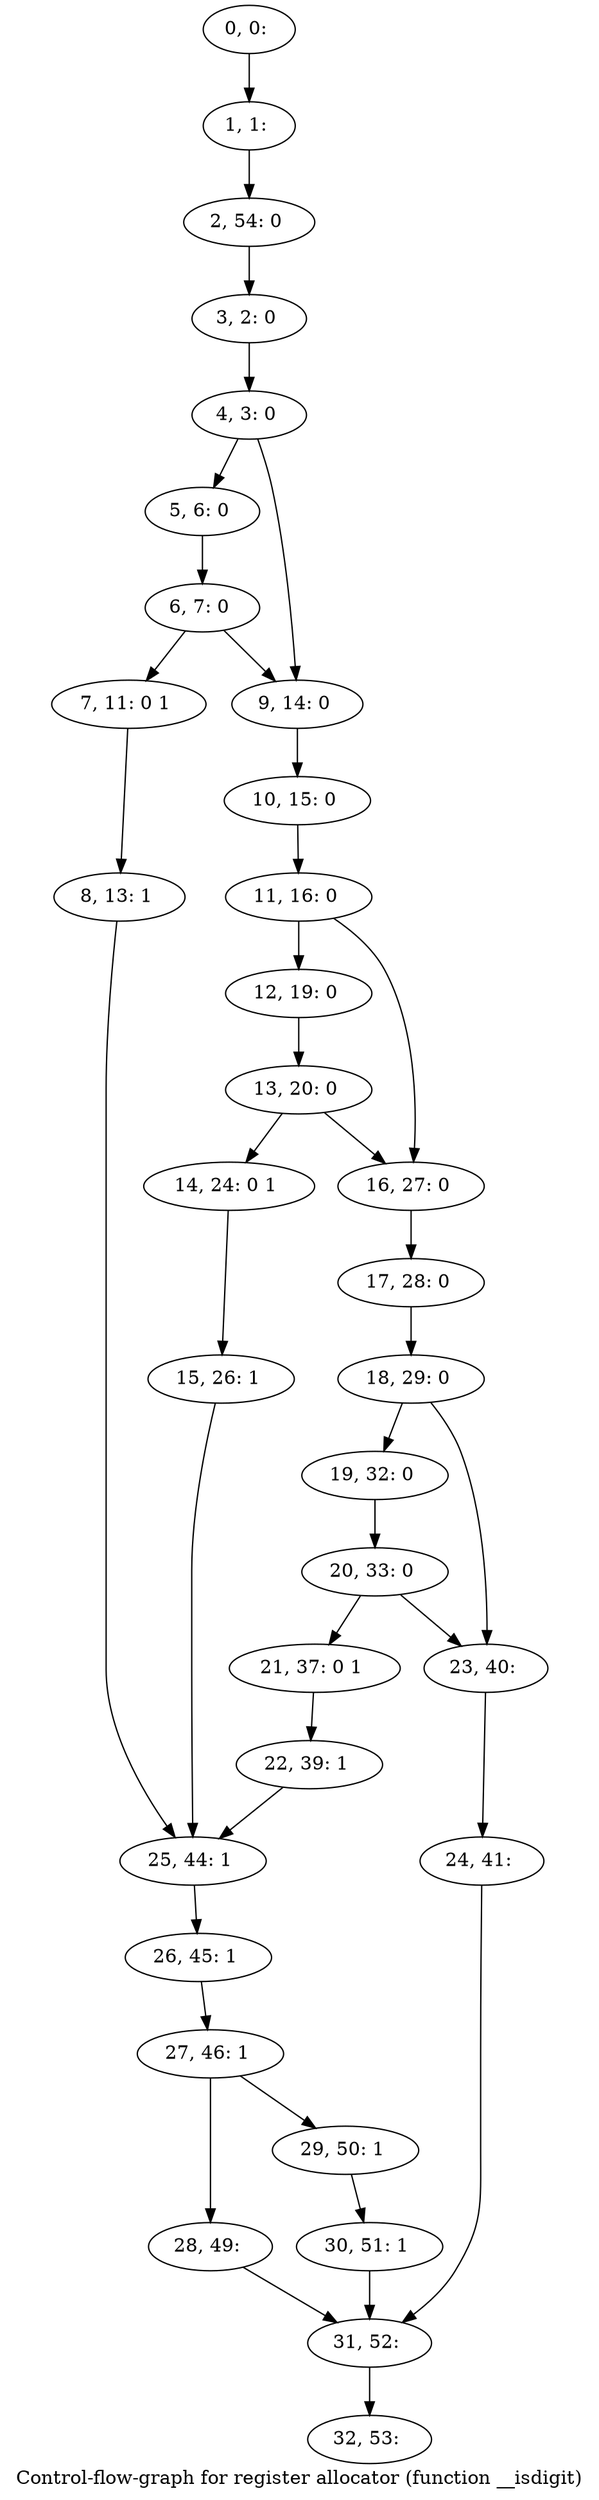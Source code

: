 digraph G {
graph [label="Control-flow-graph for register allocator (function __isdigit)"]
0[label="0, 0: "];
1[label="1, 1: "];
2[label="2, 54: 0 "];
3[label="3, 2: 0 "];
4[label="4, 3: 0 "];
5[label="5, 6: 0 "];
6[label="6, 7: 0 "];
7[label="7, 11: 0 1 "];
8[label="8, 13: 1 "];
9[label="9, 14: 0 "];
10[label="10, 15: 0 "];
11[label="11, 16: 0 "];
12[label="12, 19: 0 "];
13[label="13, 20: 0 "];
14[label="14, 24: 0 1 "];
15[label="15, 26: 1 "];
16[label="16, 27: 0 "];
17[label="17, 28: 0 "];
18[label="18, 29: 0 "];
19[label="19, 32: 0 "];
20[label="20, 33: 0 "];
21[label="21, 37: 0 1 "];
22[label="22, 39: 1 "];
23[label="23, 40: "];
24[label="24, 41: "];
25[label="25, 44: 1 "];
26[label="26, 45: 1 "];
27[label="27, 46: 1 "];
28[label="28, 49: "];
29[label="29, 50: 1 "];
30[label="30, 51: 1 "];
31[label="31, 52: "];
32[label="32, 53: "];
0->1 ;
1->2 ;
2->3 ;
3->4 ;
4->5 ;
4->9 ;
5->6 ;
6->7 ;
6->9 ;
7->8 ;
8->25 ;
9->10 ;
10->11 ;
11->12 ;
11->16 ;
12->13 ;
13->14 ;
13->16 ;
14->15 ;
15->25 ;
16->17 ;
17->18 ;
18->19 ;
18->23 ;
19->20 ;
20->21 ;
20->23 ;
21->22 ;
22->25 ;
23->24 ;
24->31 ;
25->26 ;
26->27 ;
27->28 ;
27->29 ;
28->31 ;
29->30 ;
30->31 ;
31->32 ;
}
